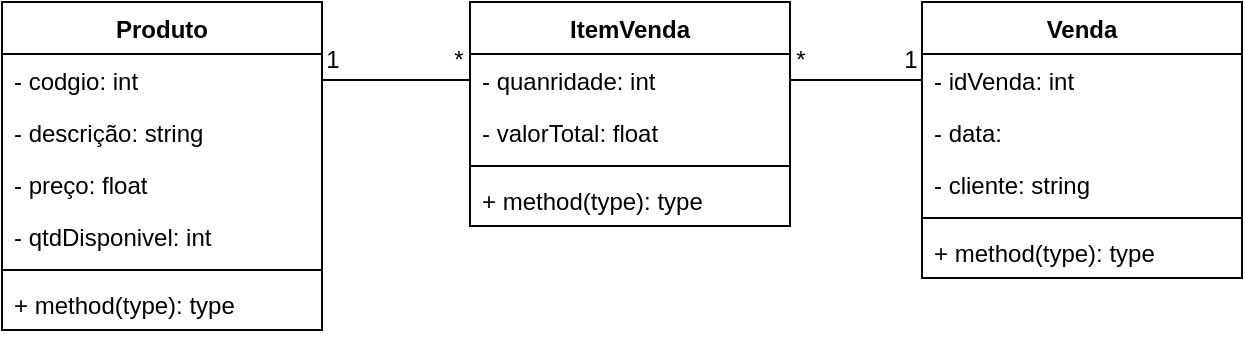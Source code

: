 <mxfile version="27.1.1">
  <diagram name="Página-1" id="pI70C0ePMyG5vCok6o8Z">
    <mxGraphModel dx="727" dy="388" grid="1" gridSize="10" guides="1" tooltips="1" connect="1" arrows="1" fold="1" page="1" pageScale="1" pageWidth="827" pageHeight="1169" math="0" shadow="0">
      <root>
        <mxCell id="0" />
        <mxCell id="1" parent="0" />
        <mxCell id="cLhinfUntbKspIOqML70-1" value="Produto" style="swimlane;fontStyle=1;align=center;verticalAlign=top;childLayout=stackLayout;horizontal=1;startSize=26;horizontalStack=0;resizeParent=1;resizeParentMax=0;resizeLast=0;collapsible=1;marginBottom=0;whiteSpace=wrap;html=1;" vertex="1" parent="1">
          <mxGeometry x="100" y="370" width="160" height="164" as="geometry" />
        </mxCell>
        <mxCell id="cLhinfUntbKspIOqML70-2" value="- codgio: int" style="text;strokeColor=none;fillColor=none;align=left;verticalAlign=top;spacingLeft=4;spacingRight=4;overflow=hidden;rotatable=0;points=[[0,0.5],[1,0.5]];portConstraint=eastwest;whiteSpace=wrap;html=1;" vertex="1" parent="cLhinfUntbKspIOqML70-1">
          <mxGeometry y="26" width="160" height="26" as="geometry" />
        </mxCell>
        <mxCell id="cLhinfUntbKspIOqML70-7" value="- descrição: string" style="text;strokeColor=none;fillColor=none;align=left;verticalAlign=top;spacingLeft=4;spacingRight=4;overflow=hidden;rotatable=0;points=[[0,0.5],[1,0.5]];portConstraint=eastwest;whiteSpace=wrap;html=1;" vertex="1" parent="cLhinfUntbKspIOqML70-1">
          <mxGeometry y="52" width="160" height="26" as="geometry" />
        </mxCell>
        <mxCell id="cLhinfUntbKspIOqML70-5" value="- preço: float" style="text;strokeColor=none;fillColor=none;align=left;verticalAlign=top;spacingLeft=4;spacingRight=4;overflow=hidden;rotatable=0;points=[[0,0.5],[1,0.5]];portConstraint=eastwest;whiteSpace=wrap;html=1;" vertex="1" parent="cLhinfUntbKspIOqML70-1">
          <mxGeometry y="78" width="160" height="26" as="geometry" />
        </mxCell>
        <mxCell id="cLhinfUntbKspIOqML70-6" value="- qtdDisponivel: int" style="text;strokeColor=none;fillColor=none;align=left;verticalAlign=top;spacingLeft=4;spacingRight=4;overflow=hidden;rotatable=0;points=[[0,0.5],[1,0.5]];portConstraint=eastwest;whiteSpace=wrap;html=1;" vertex="1" parent="cLhinfUntbKspIOqML70-1">
          <mxGeometry y="104" width="160" height="26" as="geometry" />
        </mxCell>
        <mxCell id="cLhinfUntbKspIOqML70-3" value="" style="line;strokeWidth=1;fillColor=none;align=left;verticalAlign=middle;spacingTop=-1;spacingLeft=3;spacingRight=3;rotatable=0;labelPosition=right;points=[];portConstraint=eastwest;strokeColor=inherit;" vertex="1" parent="cLhinfUntbKspIOqML70-1">
          <mxGeometry y="130" width="160" height="8" as="geometry" />
        </mxCell>
        <mxCell id="cLhinfUntbKspIOqML70-4" value="+ method(type): type" style="text;strokeColor=none;fillColor=none;align=left;verticalAlign=top;spacingLeft=4;spacingRight=4;overflow=hidden;rotatable=0;points=[[0,0.5],[1,0.5]];portConstraint=eastwest;whiteSpace=wrap;html=1;" vertex="1" parent="cLhinfUntbKspIOqML70-1">
          <mxGeometry y="138" width="160" height="26" as="geometry" />
        </mxCell>
        <mxCell id="cLhinfUntbKspIOqML70-8" value="ItemVenda" style="swimlane;fontStyle=1;align=center;verticalAlign=top;childLayout=stackLayout;horizontal=1;startSize=26;horizontalStack=0;resizeParent=1;resizeParentMax=0;resizeLast=0;collapsible=1;marginBottom=0;whiteSpace=wrap;html=1;" vertex="1" parent="1">
          <mxGeometry x="334" y="370" width="160" height="112" as="geometry" />
        </mxCell>
        <mxCell id="cLhinfUntbKspIOqML70-9" value="- quanridade: int" style="text;strokeColor=none;fillColor=none;align=left;verticalAlign=top;spacingLeft=4;spacingRight=4;overflow=hidden;rotatable=0;points=[[0,0.5],[1,0.5]];portConstraint=eastwest;whiteSpace=wrap;html=1;" vertex="1" parent="cLhinfUntbKspIOqML70-8">
          <mxGeometry y="26" width="160" height="26" as="geometry" />
        </mxCell>
        <mxCell id="cLhinfUntbKspIOqML70-10" value="- valorTotal: float" style="text;strokeColor=none;fillColor=none;align=left;verticalAlign=top;spacingLeft=4;spacingRight=4;overflow=hidden;rotatable=0;points=[[0,0.5],[1,0.5]];portConstraint=eastwest;whiteSpace=wrap;html=1;" vertex="1" parent="cLhinfUntbKspIOqML70-8">
          <mxGeometry y="52" width="160" height="26" as="geometry" />
        </mxCell>
        <mxCell id="cLhinfUntbKspIOqML70-13" value="" style="line;strokeWidth=1;fillColor=none;align=left;verticalAlign=middle;spacingTop=-1;spacingLeft=3;spacingRight=3;rotatable=0;labelPosition=right;points=[];portConstraint=eastwest;strokeColor=inherit;" vertex="1" parent="cLhinfUntbKspIOqML70-8">
          <mxGeometry y="78" width="160" height="8" as="geometry" />
        </mxCell>
        <mxCell id="cLhinfUntbKspIOqML70-14" value="+ method(type): type" style="text;strokeColor=none;fillColor=none;align=left;verticalAlign=top;spacingLeft=4;spacingRight=4;overflow=hidden;rotatable=0;points=[[0,0.5],[1,0.5]];portConstraint=eastwest;whiteSpace=wrap;html=1;" vertex="1" parent="cLhinfUntbKspIOqML70-8">
          <mxGeometry y="86" width="160" height="26" as="geometry" />
        </mxCell>
        <mxCell id="cLhinfUntbKspIOqML70-15" value="Venda" style="swimlane;fontStyle=1;align=center;verticalAlign=top;childLayout=stackLayout;horizontal=1;startSize=26;horizontalStack=0;resizeParent=1;resizeParentMax=0;resizeLast=0;collapsible=1;marginBottom=0;whiteSpace=wrap;html=1;" vertex="1" parent="1">
          <mxGeometry x="560" y="370" width="160" height="138" as="geometry" />
        </mxCell>
        <mxCell id="cLhinfUntbKspIOqML70-16" value="- idVenda: int" style="text;strokeColor=none;fillColor=none;align=left;verticalAlign=top;spacingLeft=4;spacingRight=4;overflow=hidden;rotatable=0;points=[[0,0.5],[1,0.5]];portConstraint=eastwest;whiteSpace=wrap;html=1;" vertex="1" parent="cLhinfUntbKspIOqML70-15">
          <mxGeometry y="26" width="160" height="26" as="geometry" />
        </mxCell>
        <mxCell id="cLhinfUntbKspIOqML70-17" value="- data:" style="text;strokeColor=none;fillColor=none;align=left;verticalAlign=top;spacingLeft=4;spacingRight=4;overflow=hidden;rotatable=0;points=[[0,0.5],[1,0.5]];portConstraint=eastwest;whiteSpace=wrap;html=1;" vertex="1" parent="cLhinfUntbKspIOqML70-15">
          <mxGeometry y="52" width="160" height="26" as="geometry" />
        </mxCell>
        <mxCell id="cLhinfUntbKspIOqML70-18" value="- cliente: string" style="text;strokeColor=none;fillColor=none;align=left;verticalAlign=top;spacingLeft=4;spacingRight=4;overflow=hidden;rotatable=0;points=[[0,0.5],[1,0.5]];portConstraint=eastwest;whiteSpace=wrap;html=1;" vertex="1" parent="cLhinfUntbKspIOqML70-15">
          <mxGeometry y="78" width="160" height="26" as="geometry" />
        </mxCell>
        <mxCell id="cLhinfUntbKspIOqML70-20" value="" style="line;strokeWidth=1;fillColor=none;align=left;verticalAlign=middle;spacingTop=-1;spacingLeft=3;spacingRight=3;rotatable=0;labelPosition=right;points=[];portConstraint=eastwest;strokeColor=inherit;" vertex="1" parent="cLhinfUntbKspIOqML70-15">
          <mxGeometry y="104" width="160" height="8" as="geometry" />
        </mxCell>
        <mxCell id="cLhinfUntbKspIOqML70-21" value="+ method(type): type" style="text;strokeColor=none;fillColor=none;align=left;verticalAlign=top;spacingLeft=4;spacingRight=4;overflow=hidden;rotatable=0;points=[[0,0.5],[1,0.5]];portConstraint=eastwest;whiteSpace=wrap;html=1;" vertex="1" parent="cLhinfUntbKspIOqML70-15">
          <mxGeometry y="112" width="160" height="26" as="geometry" />
        </mxCell>
        <mxCell id="cLhinfUntbKspIOqML70-22" value="" style="endArrow=none;html=1;rounded=0;exitX=1;exitY=0.5;exitDx=0;exitDy=0;entryX=0;entryY=0.5;entryDx=0;entryDy=0;" edge="1" parent="1" source="cLhinfUntbKspIOqML70-2" target="cLhinfUntbKspIOqML70-9">
          <mxGeometry width="50" height="50" relative="1" as="geometry">
            <mxPoint x="390" y="460" as="sourcePoint" />
            <mxPoint x="330" y="410" as="targetPoint" />
          </mxGeometry>
        </mxCell>
        <mxCell id="cLhinfUntbKspIOqML70-23" value="" style="endArrow=none;html=1;rounded=0;exitX=1;exitY=0.5;exitDx=0;exitDy=0;entryX=0;entryY=0.5;entryDx=0;entryDy=0;" edge="1" parent="1" source="cLhinfUntbKspIOqML70-9" target="cLhinfUntbKspIOqML70-16">
          <mxGeometry width="50" height="50" relative="1" as="geometry">
            <mxPoint x="370" y="530" as="sourcePoint" />
            <mxPoint x="444" y="530" as="targetPoint" />
          </mxGeometry>
        </mxCell>
        <mxCell id="cLhinfUntbKspIOqML70-25" value="1" style="text;html=1;align=center;verticalAlign=middle;resizable=0;points=[];autosize=1;strokeColor=none;fillColor=none;" vertex="1" parent="1">
          <mxGeometry x="250" y="384" width="30" height="30" as="geometry" />
        </mxCell>
        <mxCell id="cLhinfUntbKspIOqML70-26" value="*" style="text;html=1;align=center;verticalAlign=middle;resizable=0;points=[];autosize=1;strokeColor=none;fillColor=none;" vertex="1" parent="1">
          <mxGeometry x="313" y="384" width="30" height="30" as="geometry" />
        </mxCell>
        <mxCell id="cLhinfUntbKspIOqML70-27" value="*" style="text;html=1;align=center;verticalAlign=middle;resizable=0;points=[];autosize=1;strokeColor=none;fillColor=none;" vertex="1" parent="1">
          <mxGeometry x="484" y="384" width="30" height="30" as="geometry" />
        </mxCell>
        <mxCell id="cLhinfUntbKspIOqML70-28" value="1" style="text;html=1;align=center;verticalAlign=middle;resizable=0;points=[];autosize=1;strokeColor=none;fillColor=none;" vertex="1" parent="1">
          <mxGeometry x="539" y="384" width="30" height="30" as="geometry" />
        </mxCell>
      </root>
    </mxGraphModel>
  </diagram>
</mxfile>

